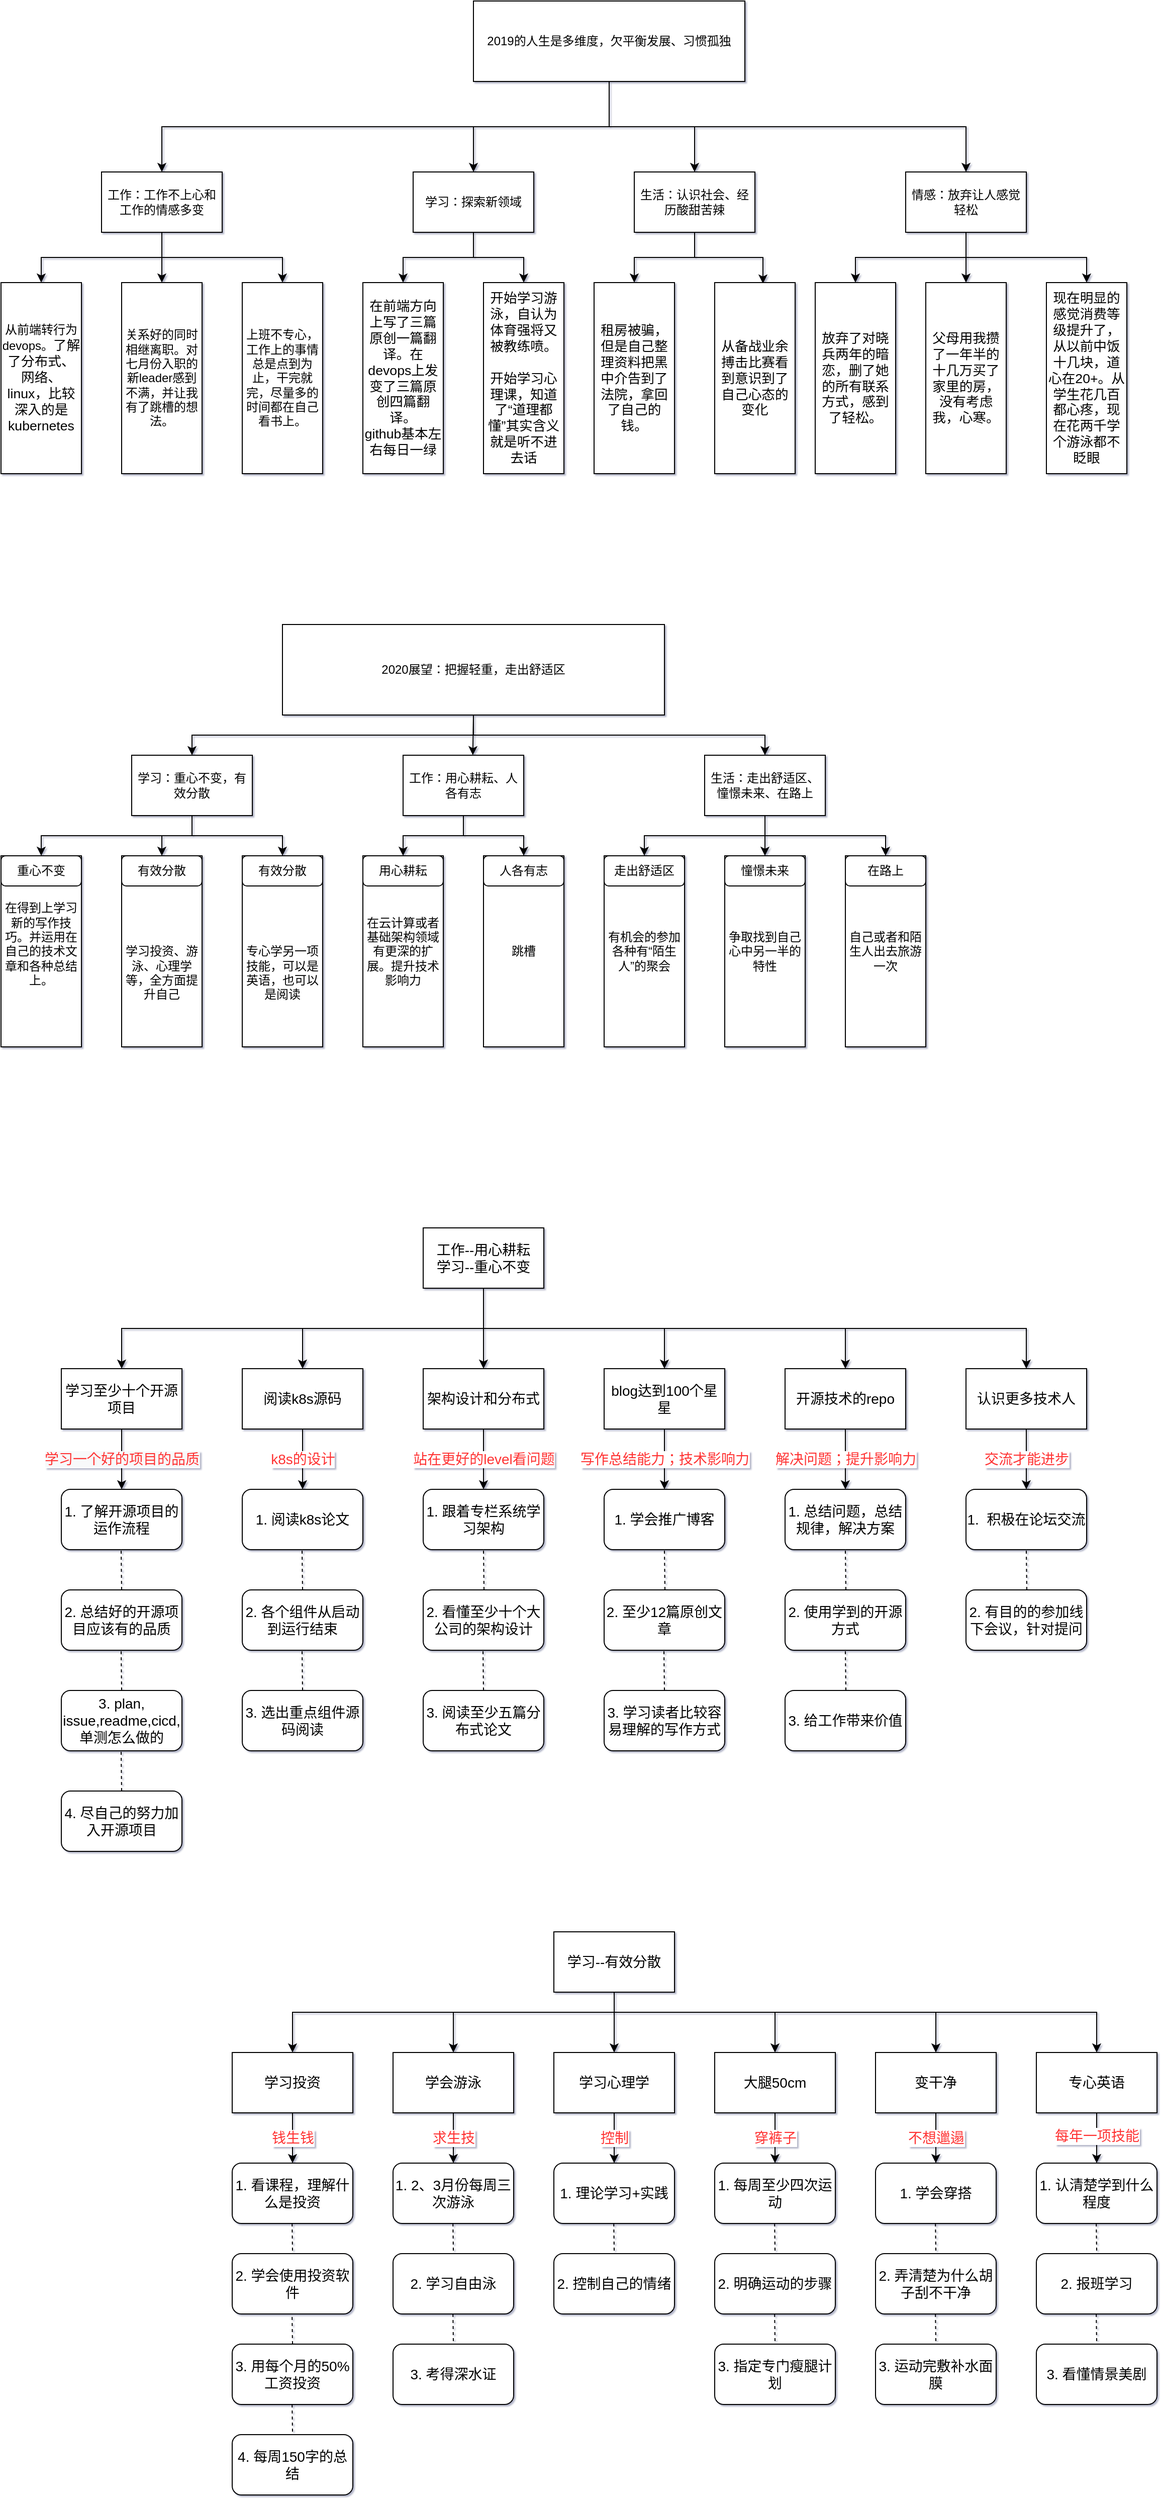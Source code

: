 <mxfile version="12.5.1" type="github">
  <diagram id="yfRqVsXLEQVJtWVrE4aE" name="第 1 页">
    <mxGraphModel dx="1506" dy="702" grid="0" gridSize="10" guides="1" tooltips="1" connect="1" arrows="1" fold="1" page="0" pageScale="1" pageWidth="827" pageHeight="1169" background="none" math="0" shadow="1">
      <root>
        <mxCell id="0"/>
        <mxCell id="1" parent="0"/>
        <mxCell id="6dMx5kK0GIaUFnze7Xp3-11" style="edgeStyle=orthogonalEdgeStyle;rounded=0;orthogonalLoop=1;jettySize=auto;html=1;exitX=0.5;exitY=1;exitDx=0;exitDy=0;" parent="1" source="6dMx5kK0GIaUFnze7Xp3-1" target="6dMx5kK0GIaUFnze7Xp3-3" edge="1">
          <mxGeometry relative="1" as="geometry"/>
        </mxCell>
        <mxCell id="6dMx5kK0GIaUFnze7Xp3-12" style="edgeStyle=orthogonalEdgeStyle;rounded=0;orthogonalLoop=1;jettySize=auto;html=1;exitX=0.5;exitY=1;exitDx=0;exitDy=0;entryX=0.5;entryY=0;entryDx=0;entryDy=0;" parent="1" source="6dMx5kK0GIaUFnze7Xp3-1" target="6dMx5kK0GIaUFnze7Xp3-4" edge="1">
          <mxGeometry relative="1" as="geometry"/>
        </mxCell>
        <mxCell id="6dMx5kK0GIaUFnze7Xp3-13" style="edgeStyle=orthogonalEdgeStyle;rounded=0;orthogonalLoop=1;jettySize=auto;html=1;exitX=0.5;exitY=1;exitDx=0;exitDy=0;entryX=0.5;entryY=0;entryDx=0;entryDy=0;" parent="1" source="6dMx5kK0GIaUFnze7Xp3-1" target="6dMx5kK0GIaUFnze7Xp3-5" edge="1">
          <mxGeometry relative="1" as="geometry"/>
        </mxCell>
        <mxCell id="6dMx5kK0GIaUFnze7Xp3-24" style="edgeStyle=orthogonalEdgeStyle;rounded=0;orthogonalLoop=1;jettySize=auto;html=1;exitX=0.5;exitY=1;exitDx=0;exitDy=0;" parent="1" source="6dMx5kK0GIaUFnze7Xp3-1" target="6dMx5kK0GIaUFnze7Xp3-2" edge="1">
          <mxGeometry relative="1" as="geometry"/>
        </mxCell>
        <mxCell id="6dMx5kK0GIaUFnze7Xp3-1" value="2019的人生是多维度，欠平衡发展、习惯孤独" style="rounded=0;whiteSpace=wrap;html=1;" parent="1" vertex="1">
          <mxGeometry x="270" y="80" width="270" height="80" as="geometry"/>
        </mxCell>
        <mxCell id="6dMx5kK0GIaUFnze7Xp3-25" style="edgeStyle=orthogonalEdgeStyle;rounded=0;orthogonalLoop=1;jettySize=auto;html=1;exitX=0.5;exitY=1;exitDx=0;exitDy=0;entryX=0.5;entryY=0;entryDx=0;entryDy=0;" parent="1" source="6dMx5kK0GIaUFnze7Xp3-2" target="6dMx5kK0GIaUFnze7Xp3-14" edge="1">
          <mxGeometry relative="1" as="geometry"/>
        </mxCell>
        <mxCell id="6dMx5kK0GIaUFnze7Xp3-26" style="edgeStyle=orthogonalEdgeStyle;rounded=0;orthogonalLoop=1;jettySize=auto;html=1;exitX=0.5;exitY=1;exitDx=0;exitDy=0;entryX=0.5;entryY=0;entryDx=0;entryDy=0;" parent="1" source="6dMx5kK0GIaUFnze7Xp3-2" target="6dMx5kK0GIaUFnze7Xp3-16" edge="1">
          <mxGeometry relative="1" as="geometry"/>
        </mxCell>
        <mxCell id="6dMx5kK0GIaUFnze7Xp3-27" style="edgeStyle=orthogonalEdgeStyle;rounded=0;orthogonalLoop=1;jettySize=auto;html=1;exitX=0.5;exitY=1;exitDx=0;exitDy=0;entryX=0.5;entryY=0;entryDx=0;entryDy=0;" parent="1" source="6dMx5kK0GIaUFnze7Xp3-2" target="6dMx5kK0GIaUFnze7Xp3-17" edge="1">
          <mxGeometry relative="1" as="geometry"/>
        </mxCell>
        <mxCell id="6dMx5kK0GIaUFnze7Xp3-2" value="工作：工作不上心和工作的情感多变" style="rounded=0;whiteSpace=wrap;html=1;" parent="1" vertex="1">
          <mxGeometry x="-100" y="250" width="120" height="60" as="geometry"/>
        </mxCell>
        <mxCell id="6dMx5kK0GIaUFnze7Xp3-28" style="edgeStyle=orthogonalEdgeStyle;rounded=0;orthogonalLoop=1;jettySize=auto;html=1;exitX=0.5;exitY=1;exitDx=0;exitDy=0;entryX=0.5;entryY=0;entryDx=0;entryDy=0;" parent="1" source="6dMx5kK0GIaUFnze7Xp3-3" target="6dMx5kK0GIaUFnze7Xp3-22" edge="1">
          <mxGeometry relative="1" as="geometry"/>
        </mxCell>
        <mxCell id="6dMx5kK0GIaUFnze7Xp3-29" style="edgeStyle=orthogonalEdgeStyle;rounded=0;orthogonalLoop=1;jettySize=auto;html=1;exitX=0.5;exitY=1;exitDx=0;exitDy=0;entryX=0.5;entryY=0;entryDx=0;entryDy=0;" parent="1" source="6dMx5kK0GIaUFnze7Xp3-3" target="6dMx5kK0GIaUFnze7Xp3-23" edge="1">
          <mxGeometry relative="1" as="geometry"/>
        </mxCell>
        <mxCell id="6dMx5kK0GIaUFnze7Xp3-3" value="学习：探索新领域" style="rounded=0;whiteSpace=wrap;html=1;" parent="1" vertex="1">
          <mxGeometry x="210" y="250" width="120" height="60" as="geometry"/>
        </mxCell>
        <mxCell id="6dMx5kK0GIaUFnze7Xp3-32" style="edgeStyle=orthogonalEdgeStyle;rounded=0;orthogonalLoop=1;jettySize=auto;html=1;exitX=0.5;exitY=1;exitDx=0;exitDy=0;entryX=0.5;entryY=0;entryDx=0;entryDy=0;" parent="1" source="6dMx5kK0GIaUFnze7Xp3-4" target="6dMx5kK0GIaUFnze7Xp3-30" edge="1">
          <mxGeometry relative="1" as="geometry"/>
        </mxCell>
        <mxCell id="6dMx5kK0GIaUFnze7Xp3-33" style="edgeStyle=orthogonalEdgeStyle;rounded=0;orthogonalLoop=1;jettySize=auto;html=1;exitX=0.5;exitY=1;exitDx=0;exitDy=0;entryX=0.6;entryY=0.005;entryDx=0;entryDy=0;entryPerimeter=0;" parent="1" source="6dMx5kK0GIaUFnze7Xp3-4" target="6dMx5kK0GIaUFnze7Xp3-31" edge="1">
          <mxGeometry relative="1" as="geometry"/>
        </mxCell>
        <mxCell id="6dMx5kK0GIaUFnze7Xp3-4" value="生活：认识社会、经历酸甜苦辣" style="rounded=0;whiteSpace=wrap;html=1;" parent="1" vertex="1">
          <mxGeometry x="430" y="250" width="120" height="60" as="geometry"/>
        </mxCell>
        <mxCell id="6dMx5kK0GIaUFnze7Xp3-37" style="edgeStyle=orthogonalEdgeStyle;rounded=0;orthogonalLoop=1;jettySize=auto;html=1;exitX=0.5;exitY=1;exitDx=0;exitDy=0;" parent="1" source="6dMx5kK0GIaUFnze7Xp3-5" target="6dMx5kK0GIaUFnze7Xp3-34" edge="1">
          <mxGeometry relative="1" as="geometry"/>
        </mxCell>
        <mxCell id="6dMx5kK0GIaUFnze7Xp3-38" style="edgeStyle=orthogonalEdgeStyle;rounded=0;orthogonalLoop=1;jettySize=auto;html=1;exitX=0.5;exitY=1;exitDx=0;exitDy=0;entryX=0.5;entryY=0;entryDx=0;entryDy=0;" parent="1" source="6dMx5kK0GIaUFnze7Xp3-5" target="6dMx5kK0GIaUFnze7Xp3-35" edge="1">
          <mxGeometry relative="1" as="geometry"/>
        </mxCell>
        <mxCell id="6dMx5kK0GIaUFnze7Xp3-39" style="edgeStyle=orthogonalEdgeStyle;rounded=0;orthogonalLoop=1;jettySize=auto;html=1;exitX=0.5;exitY=1;exitDx=0;exitDy=0;" parent="1" source="6dMx5kK0GIaUFnze7Xp3-5" target="6dMx5kK0GIaUFnze7Xp3-36" edge="1">
          <mxGeometry relative="1" as="geometry"/>
        </mxCell>
        <mxCell id="6dMx5kK0GIaUFnze7Xp3-5" value="情感：放弃让人感觉轻松" style="rounded=0;whiteSpace=wrap;html=1;" parent="1" vertex="1">
          <mxGeometry x="700" y="250" width="120" height="60" as="geometry"/>
        </mxCell>
        <mxCell id="6dMx5kK0GIaUFnze7Xp3-14" value="从前端转行为devops。&lt;span style=&quot;font-size: 13.333px&quot;&gt;了解了分布式、网络、linux，比较深入的是kubernetes&lt;/span&gt;" style="rounded=0;whiteSpace=wrap;html=1;" parent="1" vertex="1">
          <mxGeometry x="-200" y="360" width="80" height="190" as="geometry"/>
        </mxCell>
        <mxCell id="6dMx5kK0GIaUFnze7Xp3-16" value="关系好的同时相继离职。对七月份入职的新leader感到不满，并让我有了跳槽的想法。" style="rounded=0;whiteSpace=wrap;html=1;" parent="1" vertex="1">
          <mxGeometry x="-80" y="360" width="80" height="190" as="geometry"/>
        </mxCell>
        <mxCell id="6dMx5kK0GIaUFnze7Xp3-17" value="上班不专心，工作上的事情总是点到为止，干完就完，尽量多的时间都在自己看书上。" style="rounded=0;whiteSpace=wrap;html=1;" parent="1" vertex="1">
          <mxGeometry x="40" y="360" width="80" height="190" as="geometry"/>
        </mxCell>
        <mxCell id="6dMx5kK0GIaUFnze7Xp3-22" value="&lt;span style=&quot;font-size: 13.333px&quot;&gt;在前端方向上写了三篇原创一篇翻译。在devops上发变了三篇原创四篇翻译。&lt;br&gt;github基本左右每日一绿&lt;br&gt;&lt;/span&gt;" style="rounded=0;whiteSpace=wrap;html=1;" parent="1" vertex="1">
          <mxGeometry x="160" y="360" width="80" height="190" as="geometry"/>
        </mxCell>
        <mxCell id="6dMx5kK0GIaUFnze7Xp3-23" value="&lt;span style=&quot;font-size: 13.333px&quot;&gt;开始学习游泳，自认为体育强将又被教练喷。&lt;br&gt;&lt;br&gt;开始学习心理课，知道了“道理都懂”其实含义就是听不进去话&lt;br&gt;&lt;/span&gt;" style="rounded=0;whiteSpace=wrap;html=1;" parent="1" vertex="1">
          <mxGeometry x="280" y="360" width="80" height="190" as="geometry"/>
        </mxCell>
        <mxCell id="6dMx5kK0GIaUFnze7Xp3-30" value="&lt;span style=&quot;font-size: 13.333px&quot;&gt;租房被骗，但是自己整理资料把黑中介告到了法院，拿回了自己的钱。&lt;br&gt;&lt;/span&gt;" style="rounded=0;whiteSpace=wrap;html=1;" parent="1" vertex="1">
          <mxGeometry x="390" y="360" width="80" height="190" as="geometry"/>
        </mxCell>
        <mxCell id="6dMx5kK0GIaUFnze7Xp3-31" value="&lt;span style=&quot;font-size: 13.333px&quot;&gt;从备战业余搏击比赛看到意识到了自己心态的变化&lt;br&gt;&lt;/span&gt;" style="rounded=0;whiteSpace=wrap;html=1;" parent="1" vertex="1">
          <mxGeometry x="510" y="360" width="80" height="190" as="geometry"/>
        </mxCell>
        <mxCell id="6dMx5kK0GIaUFnze7Xp3-34" value="&lt;span style=&quot;font-size: 13.333px&quot;&gt;放弃了对晓兵两年的暗恋，删了她的所有联系方式，感到了轻松。&lt;br&gt;&lt;/span&gt;" style="rounded=0;whiteSpace=wrap;html=1;" parent="1" vertex="1">
          <mxGeometry x="610" y="360" width="80" height="190" as="geometry"/>
        </mxCell>
        <mxCell id="6dMx5kK0GIaUFnze7Xp3-35" value="&lt;span style=&quot;font-size: 13.333px&quot;&gt;父母用我攒了一年半的十几万买了家里的房，没有考虑我，心寒。&lt;br&gt;&lt;/span&gt;" style="rounded=0;whiteSpace=wrap;html=1;" parent="1" vertex="1">
          <mxGeometry x="720" y="360" width="80" height="190" as="geometry"/>
        </mxCell>
        <mxCell id="6dMx5kK0GIaUFnze7Xp3-36" value="&lt;span style=&quot;font-size: 13.333px&quot;&gt;现在明显的感觉消费等级提升了，从以前中饭十几块，道心在20+。从学生花几百都心疼，现在花两千学个游泳都不眨眼&lt;br&gt;&lt;/span&gt;" style="rounded=0;whiteSpace=wrap;html=1;" parent="1" vertex="1">
          <mxGeometry x="840" y="360" width="80" height="190" as="geometry"/>
        </mxCell>
        <mxCell id="6dMx5kK0GIaUFnze7Xp3-72" style="edgeStyle=orthogonalEdgeStyle;rounded=0;orthogonalLoop=1;jettySize=auto;html=1;exitX=0.5;exitY=1;exitDx=0;exitDy=0;entryX=0.5;entryY=0;entryDx=0;entryDy=0;" parent="1" source="6dMx5kK0GIaUFnze7Xp3-40" target="6dMx5kK0GIaUFnze7Xp3-42" edge="1">
          <mxGeometry relative="1" as="geometry"/>
        </mxCell>
        <mxCell id="6dMx5kK0GIaUFnze7Xp3-73" style="edgeStyle=orthogonalEdgeStyle;rounded=0;orthogonalLoop=1;jettySize=auto;html=1;exitX=0.5;exitY=1;exitDx=0;exitDy=0;entryX=0.578;entryY=-0.002;entryDx=0;entryDy=0;entryPerimeter=0;" parent="1" source="6dMx5kK0GIaUFnze7Xp3-40" target="6dMx5kK0GIaUFnze7Xp3-57" edge="1">
          <mxGeometry relative="1" as="geometry"/>
        </mxCell>
        <mxCell id="6dMx5kK0GIaUFnze7Xp3-74" style="edgeStyle=orthogonalEdgeStyle;rounded=0;orthogonalLoop=1;jettySize=auto;html=1;exitX=0.5;exitY=1;exitDx=0;exitDy=0;" parent="1" source="6dMx5kK0GIaUFnze7Xp3-40" target="6dMx5kK0GIaUFnze7Xp3-62" edge="1">
          <mxGeometry relative="1" as="geometry"/>
        </mxCell>
        <mxCell id="6dMx5kK0GIaUFnze7Xp3-40" value="2020展望：把握轻重，走出舒适区" style="rounded=0;whiteSpace=wrap;html=1;" parent="1" vertex="1">
          <mxGeometry x="80" y="700" width="380" height="90" as="geometry"/>
        </mxCell>
        <mxCell id="6dMx5kK0GIaUFnze7Xp3-54" style="edgeStyle=orthogonalEdgeStyle;rounded=0;orthogonalLoop=1;jettySize=auto;html=1;exitX=0.5;exitY=1;exitDx=0;exitDy=0;entryX=0.5;entryY=0;entryDx=0;entryDy=0;" parent="1" source="6dMx5kK0GIaUFnze7Xp3-42" target="6dMx5kK0GIaUFnze7Xp3-46" edge="1">
          <mxGeometry relative="1" as="geometry"/>
        </mxCell>
        <mxCell id="6dMx5kK0GIaUFnze7Xp3-55" style="edgeStyle=orthogonalEdgeStyle;rounded=0;orthogonalLoop=1;jettySize=auto;html=1;exitX=0.5;exitY=1;exitDx=0;exitDy=0;" parent="1" source="6dMx5kK0GIaUFnze7Xp3-42" target="6dMx5kK0GIaUFnze7Xp3-49" edge="1">
          <mxGeometry relative="1" as="geometry"/>
        </mxCell>
        <mxCell id="6dMx5kK0GIaUFnze7Xp3-56" style="edgeStyle=orthogonalEdgeStyle;rounded=0;orthogonalLoop=1;jettySize=auto;html=1;exitX=0.5;exitY=1;exitDx=0;exitDy=0;entryX=0.5;entryY=0;entryDx=0;entryDy=0;" parent="1" source="6dMx5kK0GIaUFnze7Xp3-42" target="6dMx5kK0GIaUFnze7Xp3-51" edge="1">
          <mxGeometry relative="1" as="geometry"/>
        </mxCell>
        <mxCell id="6dMx5kK0GIaUFnze7Xp3-42" value="学习：重心不变，有效分散" style="rounded=0;whiteSpace=wrap;html=1;" parent="1" vertex="1">
          <mxGeometry x="-70" y="830" width="120" height="60" as="geometry"/>
        </mxCell>
        <mxCell id="6dMx5kK0GIaUFnze7Xp3-43" value="在云计算或者基础架构领域有更深的扩展。提升技术影响力" style="rounded=0;whiteSpace=wrap;html=1;" parent="1" vertex="1">
          <mxGeometry x="160" y="930" width="80" height="190" as="geometry"/>
        </mxCell>
        <mxCell id="6dMx5kK0GIaUFnze7Xp3-44" value="在得到上学习新的写作技巧。并运用在自己的技术文章和各种总结上。&lt;br&gt;&lt;br&gt;" style="rounded=0;whiteSpace=wrap;html=1;" parent="1" vertex="1">
          <mxGeometry x="-200" y="930" width="80" height="190" as="geometry"/>
        </mxCell>
        <mxCell id="6dMx5kK0GIaUFnze7Xp3-45" value="用心耕耘" style="rounded=1;whiteSpace=wrap;html=1;" parent="1" vertex="1">
          <mxGeometry x="160" y="930" width="80" height="30" as="geometry"/>
        </mxCell>
        <mxCell id="6dMx5kK0GIaUFnze7Xp3-46" value="重心不变" style="rounded=1;whiteSpace=wrap;html=1;" parent="1" vertex="1">
          <mxGeometry x="-200" y="930" width="80" height="30" as="geometry"/>
        </mxCell>
        <mxCell id="6dMx5kK0GIaUFnze7Xp3-47" value="&lt;br&gt;&lt;br&gt;&lt;br&gt;学习投资、游泳、心理学等，全方面提升自己" style="rounded=0;whiteSpace=wrap;html=1;" parent="1" vertex="1">
          <mxGeometry x="-80" y="930" width="80" height="190" as="geometry"/>
        </mxCell>
        <mxCell id="6dMx5kK0GIaUFnze7Xp3-49" value="有效分散" style="rounded=1;whiteSpace=wrap;html=1;" parent="1" vertex="1">
          <mxGeometry x="-80" y="930" width="80" height="30" as="geometry"/>
        </mxCell>
        <mxCell id="6dMx5kK0GIaUFnze7Xp3-50" value="&lt;br&gt;&lt;br&gt;&lt;br&gt;专心学另一项技能，可以是英语，也可以是阅读" style="rounded=0;whiteSpace=wrap;html=1;" parent="1" vertex="1">
          <mxGeometry x="40" y="930" width="80" height="190" as="geometry"/>
        </mxCell>
        <mxCell id="6dMx5kK0GIaUFnze7Xp3-51" value="有效分散" style="rounded=1;whiteSpace=wrap;html=1;" parent="1" vertex="1">
          <mxGeometry x="40" y="930" width="80" height="30" as="geometry"/>
        </mxCell>
        <mxCell id="6dMx5kK0GIaUFnze7Xp3-60" style="edgeStyle=orthogonalEdgeStyle;rounded=0;orthogonalLoop=1;jettySize=auto;html=1;exitX=0.5;exitY=1;exitDx=0;exitDy=0;entryX=0.5;entryY=0;entryDx=0;entryDy=0;" parent="1" source="6dMx5kK0GIaUFnze7Xp3-57" target="6dMx5kK0GIaUFnze7Xp3-45" edge="1">
          <mxGeometry relative="1" as="geometry"/>
        </mxCell>
        <mxCell id="6dMx5kK0GIaUFnze7Xp3-61" style="edgeStyle=orthogonalEdgeStyle;rounded=0;orthogonalLoop=1;jettySize=auto;html=1;exitX=0.5;exitY=1;exitDx=0;exitDy=0;entryX=0.5;entryY=0;entryDx=0;entryDy=0;" parent="1" source="6dMx5kK0GIaUFnze7Xp3-57" target="6dMx5kK0GIaUFnze7Xp3-59" edge="1">
          <mxGeometry relative="1" as="geometry"/>
        </mxCell>
        <mxCell id="6dMx5kK0GIaUFnze7Xp3-57" value="工作：用心耕耘、人各有志" style="rounded=0;whiteSpace=wrap;html=1;" parent="1" vertex="1">
          <mxGeometry x="200" y="830" width="120" height="60" as="geometry"/>
        </mxCell>
        <mxCell id="6dMx5kK0GIaUFnze7Xp3-58" value="跳槽" style="rounded=0;whiteSpace=wrap;html=1;" parent="1" vertex="1">
          <mxGeometry x="280" y="930" width="80" height="190" as="geometry"/>
        </mxCell>
        <mxCell id="6dMx5kK0GIaUFnze7Xp3-59" value="人各有志" style="rounded=1;whiteSpace=wrap;html=1;" parent="1" vertex="1">
          <mxGeometry x="280" y="930" width="80" height="30" as="geometry"/>
        </mxCell>
        <mxCell id="6dMx5kK0GIaUFnze7Xp3-69" style="edgeStyle=orthogonalEdgeStyle;rounded=0;orthogonalLoop=1;jettySize=auto;html=1;exitX=0.5;exitY=1;exitDx=0;exitDy=0;entryX=0.5;entryY=0;entryDx=0;entryDy=0;" parent="1" source="6dMx5kK0GIaUFnze7Xp3-62" target="6dMx5kK0GIaUFnze7Xp3-64" edge="1">
          <mxGeometry relative="1" as="geometry"/>
        </mxCell>
        <mxCell id="6dMx5kK0GIaUFnze7Xp3-70" style="edgeStyle=orthogonalEdgeStyle;rounded=0;orthogonalLoop=1;jettySize=auto;html=1;exitX=0.5;exitY=1;exitDx=0;exitDy=0;entryX=0.5;entryY=0;entryDx=0;entryDy=0;" parent="1" source="6dMx5kK0GIaUFnze7Xp3-62" target="6dMx5kK0GIaUFnze7Xp3-66" edge="1">
          <mxGeometry relative="1" as="geometry"/>
        </mxCell>
        <mxCell id="6dMx5kK0GIaUFnze7Xp3-71" style="edgeStyle=orthogonalEdgeStyle;rounded=0;orthogonalLoop=1;jettySize=auto;html=1;exitX=0.5;exitY=1;exitDx=0;exitDy=0;entryX=0.5;entryY=0;entryDx=0;entryDy=0;" parent="1" source="6dMx5kK0GIaUFnze7Xp3-62" target="6dMx5kK0GIaUFnze7Xp3-68" edge="1">
          <mxGeometry relative="1" as="geometry"/>
        </mxCell>
        <mxCell id="6dMx5kK0GIaUFnze7Xp3-62" value="生活：走出舒适区、憧憬未来、在路上" style="rounded=0;whiteSpace=wrap;html=1;" parent="1" vertex="1">
          <mxGeometry x="500" y="830" width="120" height="60" as="geometry"/>
        </mxCell>
        <mxCell id="6dMx5kK0GIaUFnze7Xp3-63" value="有机会的参加各种有“陌生人”的聚会" style="rounded=0;whiteSpace=wrap;html=1;" parent="1" vertex="1">
          <mxGeometry x="400" y="930" width="80" height="190" as="geometry"/>
        </mxCell>
        <mxCell id="6dMx5kK0GIaUFnze7Xp3-64" value="走出舒适区" style="rounded=1;whiteSpace=wrap;html=1;" parent="1" vertex="1">
          <mxGeometry x="400" y="930" width="80" height="30" as="geometry"/>
        </mxCell>
        <mxCell id="6dMx5kK0GIaUFnze7Xp3-65" value="争取找到自己心中另一半的特性" style="rounded=0;whiteSpace=wrap;html=1;" parent="1" vertex="1">
          <mxGeometry x="520" y="930" width="80" height="190" as="geometry"/>
        </mxCell>
        <mxCell id="6dMx5kK0GIaUFnze7Xp3-66" value="憧憬未来" style="rounded=1;whiteSpace=wrap;html=1;" parent="1" vertex="1">
          <mxGeometry x="520" y="930" width="80" height="30" as="geometry"/>
        </mxCell>
        <mxCell id="6dMx5kK0GIaUFnze7Xp3-67" value="自己或者和陌生人出去旅游一次" style="rounded=0;whiteSpace=wrap;html=1;" parent="1" vertex="1">
          <mxGeometry x="640" y="930" width="80" height="190" as="geometry"/>
        </mxCell>
        <mxCell id="6dMx5kK0GIaUFnze7Xp3-68" value="在路上" style="rounded=1;whiteSpace=wrap;html=1;" parent="1" vertex="1">
          <mxGeometry x="640" y="930" width="80" height="30" as="geometry"/>
        </mxCell>
        <mxCell id="kKdN2PcBnw4xSmhmogrB-10" style="edgeStyle=orthogonalEdgeStyle;rounded=0;orthogonalLoop=1;jettySize=auto;html=1;exitX=0.5;exitY=1;exitDx=0;exitDy=0;fontSize=14;" edge="1" parent="1" source="kKdN2PcBnw4xSmhmogrB-1" target="kKdN2PcBnw4xSmhmogrB-2">
          <mxGeometry relative="1" as="geometry"/>
        </mxCell>
        <mxCell id="kKdN2PcBnw4xSmhmogrB-11" style="edgeStyle=orthogonalEdgeStyle;rounded=0;orthogonalLoop=1;jettySize=auto;html=1;exitX=0.5;exitY=1;exitDx=0;exitDy=0;entryX=0.5;entryY=0;entryDx=0;entryDy=0;fontSize=14;" edge="1" parent="1" source="kKdN2PcBnw4xSmhmogrB-1" target="kKdN2PcBnw4xSmhmogrB-3">
          <mxGeometry relative="1" as="geometry"/>
        </mxCell>
        <mxCell id="kKdN2PcBnw4xSmhmogrB-12" style="edgeStyle=orthogonalEdgeStyle;rounded=0;orthogonalLoop=1;jettySize=auto;html=1;entryX=0.5;entryY=0;entryDx=0;entryDy=0;fontSize=14;" edge="1" parent="1" source="kKdN2PcBnw4xSmhmogrB-1" target="kKdN2PcBnw4xSmhmogrB-4">
          <mxGeometry relative="1" as="geometry"/>
        </mxCell>
        <mxCell id="kKdN2PcBnw4xSmhmogrB-13" style="edgeStyle=orthogonalEdgeStyle;rounded=0;orthogonalLoop=1;jettySize=auto;html=1;entryX=0.5;entryY=0;entryDx=0;entryDy=0;fontSize=14;" edge="1" parent="1" source="kKdN2PcBnw4xSmhmogrB-1" target="kKdN2PcBnw4xSmhmogrB-6">
          <mxGeometry relative="1" as="geometry">
            <Array as="points">
              <mxPoint x="280" y="1400"/>
              <mxPoint x="460" y="1400"/>
            </Array>
          </mxGeometry>
        </mxCell>
        <mxCell id="kKdN2PcBnw4xSmhmogrB-14" style="edgeStyle=orthogonalEdgeStyle;rounded=0;orthogonalLoop=1;jettySize=auto;html=1;exitX=0.5;exitY=1;exitDx=0;exitDy=0;fontSize=14;" edge="1" parent="1" source="kKdN2PcBnw4xSmhmogrB-1" target="kKdN2PcBnw4xSmhmogrB-7">
          <mxGeometry relative="1" as="geometry"/>
        </mxCell>
        <mxCell id="kKdN2PcBnw4xSmhmogrB-15" style="edgeStyle=orthogonalEdgeStyle;rounded=0;orthogonalLoop=1;jettySize=auto;html=1;exitX=0.5;exitY=1;exitDx=0;exitDy=0;entryX=0.5;entryY=0;entryDx=0;entryDy=0;fontSize=14;" edge="1" parent="1" source="kKdN2PcBnw4xSmhmogrB-1" target="kKdN2PcBnw4xSmhmogrB-8">
          <mxGeometry relative="1" as="geometry">
            <mxPoint x="730" y="1440" as="targetPoint"/>
          </mxGeometry>
        </mxCell>
        <mxCell id="kKdN2PcBnw4xSmhmogrB-1" value="工作--用心耕耘&lt;br&gt;学习--重心不变" style="rounded=0;whiteSpace=wrap;html=1;fontSize=14;" vertex="1" parent="1">
          <mxGeometry x="220" y="1300" width="120" height="60" as="geometry"/>
        </mxCell>
        <mxCell id="kKdN2PcBnw4xSmhmogrB-25" value="&lt;span style=&quot;color: rgb(255, 51, 51); font-size: 14px; background-color: rgb(248, 249, 250);&quot;&gt;学习一个好的项目的品质&lt;/span&gt;" style="edgeStyle=orthogonalEdgeStyle;rounded=0;orthogonalLoop=1;jettySize=auto;html=1;fontSize=14;" edge="1" parent="1" source="kKdN2PcBnw4xSmhmogrB-2" target="kKdN2PcBnw4xSmhmogrB-16">
          <mxGeometry relative="1" as="geometry"/>
        </mxCell>
        <mxCell id="kKdN2PcBnw4xSmhmogrB-2" value="学习至少十个开源项目" style="rounded=0;whiteSpace=wrap;html=1;fontSize=14;" vertex="1" parent="1">
          <mxGeometry x="-140" y="1440" width="120" height="60" as="geometry"/>
        </mxCell>
        <mxCell id="kKdN2PcBnw4xSmhmogrB-29" value="&lt;span style=&quot;color: rgb(255, 51, 51); font-size: 14px;&quot;&gt;k8s的设计&lt;/span&gt;" style="edgeStyle=orthogonalEdgeStyle;rounded=0;orthogonalLoop=1;jettySize=auto;html=1;fontSize=14;" edge="1" parent="1" source="kKdN2PcBnw4xSmhmogrB-3" target="kKdN2PcBnw4xSmhmogrB-26">
          <mxGeometry relative="1" as="geometry"/>
        </mxCell>
        <mxCell id="kKdN2PcBnw4xSmhmogrB-3" value="阅读k8s源码" style="rounded=0;whiteSpace=wrap;html=1;fontSize=14;" vertex="1" parent="1">
          <mxGeometry x="40" y="1440" width="120" height="60" as="geometry"/>
        </mxCell>
        <mxCell id="kKdN2PcBnw4xSmhmogrB-35" value="&lt;span style=&quot;color: rgb(255, 51, 51); font-size: 14px;&quot;&gt;站在更好的level看问题&lt;/span&gt;" style="edgeStyle=orthogonalEdgeStyle;rounded=0;orthogonalLoop=1;jettySize=auto;html=1;fontSize=14;" edge="1" parent="1" source="kKdN2PcBnw4xSmhmogrB-4" target="kKdN2PcBnw4xSmhmogrB-32">
          <mxGeometry relative="1" as="geometry">
            <Array as="points">
              <mxPoint x="280" y="1530"/>
              <mxPoint x="280" y="1530"/>
            </Array>
          </mxGeometry>
        </mxCell>
        <mxCell id="kKdN2PcBnw4xSmhmogrB-4" value="架构设计和分布式" style="rounded=0;whiteSpace=wrap;html=1;fontSize=14;" vertex="1" parent="1">
          <mxGeometry x="220" y="1440" width="120" height="60" as="geometry"/>
        </mxCell>
        <mxCell id="kKdN2PcBnw4xSmhmogrB-41" value="&lt;font color=&quot;#ff3333&quot; style=&quot;font-size: 14px;&quot;&gt;写作总结能力；技术影响力&lt;/font&gt;" style="edgeStyle=orthogonalEdgeStyle;rounded=0;orthogonalLoop=1;jettySize=auto;html=1;fontSize=14;" edge="1" parent="1" source="kKdN2PcBnw4xSmhmogrB-6" target="kKdN2PcBnw4xSmhmogrB-38">
          <mxGeometry relative="1" as="geometry"/>
        </mxCell>
        <mxCell id="kKdN2PcBnw4xSmhmogrB-6" value="blog达到100个星星" style="rounded=0;whiteSpace=wrap;html=1;fontSize=14;" vertex="1" parent="1">
          <mxGeometry x="400" y="1440" width="120" height="60" as="geometry"/>
        </mxCell>
        <mxCell id="kKdN2PcBnw4xSmhmogrB-47" value="&lt;font color=&quot;#ff3333&quot; style=&quot;font-size: 14px;&quot;&gt;解决问题；提升影响力&lt;/font&gt;" style="edgeStyle=orthogonalEdgeStyle;rounded=0;orthogonalLoop=1;jettySize=auto;html=1;fontSize=14;" edge="1" parent="1" source="kKdN2PcBnw4xSmhmogrB-7" target="kKdN2PcBnw4xSmhmogrB-44">
          <mxGeometry relative="1" as="geometry"/>
        </mxCell>
        <mxCell id="kKdN2PcBnw4xSmhmogrB-7" value="开源技术的repo" style="rounded=0;whiteSpace=wrap;html=1;fontSize=14;" vertex="1" parent="1">
          <mxGeometry x="580" y="1440" width="120" height="60" as="geometry"/>
        </mxCell>
        <mxCell id="kKdN2PcBnw4xSmhmogrB-53" value="&lt;font color=&quot;#ff3333&quot; style=&quot;font-size: 14px;&quot;&gt;交流才能进步&lt;/font&gt;" style="edgeStyle=orthogonalEdgeStyle;rounded=0;orthogonalLoop=1;jettySize=auto;html=1;fontSize=14;" edge="1" parent="1" source="kKdN2PcBnw4xSmhmogrB-8" target="kKdN2PcBnw4xSmhmogrB-50">
          <mxGeometry relative="1" as="geometry"/>
        </mxCell>
        <mxCell id="kKdN2PcBnw4xSmhmogrB-8" value="认识更多技术人" style="rounded=0;whiteSpace=wrap;html=1;fontSize=14;" vertex="1" parent="1">
          <mxGeometry x="760" y="1440" width="120" height="60" as="geometry"/>
        </mxCell>
        <mxCell id="kKdN2PcBnw4xSmhmogrB-16" value="1. 了解开源项目的运作流程" style="rounded=1;whiteSpace=wrap;html=1;fontSize=14;" vertex="1" parent="1">
          <mxGeometry x="-140" y="1560" width="120" height="60" as="geometry"/>
        </mxCell>
        <mxCell id="kKdN2PcBnw4xSmhmogrB-17" value="2. 总结好的开源项目应该有的品质" style="rounded=1;whiteSpace=wrap;html=1;fontSize=14;" vertex="1" parent="1">
          <mxGeometry x="-140" y="1660" width="120" height="60" as="geometry"/>
        </mxCell>
        <mxCell id="kKdN2PcBnw4xSmhmogrB-18" value="3. plan, issue,readme,cicd,单测怎么做的" style="rounded=1;whiteSpace=wrap;html=1;fontSize=14;" vertex="1" parent="1">
          <mxGeometry x="-140" y="1760" width="120" height="60" as="geometry"/>
        </mxCell>
        <mxCell id="kKdN2PcBnw4xSmhmogrB-19" value="4. 尽自己的努力加入开源项目" style="rounded=1;whiteSpace=wrap;html=1;fontSize=14;" vertex="1" parent="1">
          <mxGeometry x="-140" y="1860" width="120" height="60" as="geometry"/>
        </mxCell>
        <mxCell id="kKdN2PcBnw4xSmhmogrB-22" value="" style="endArrow=none;html=1;entryX=0.5;entryY=1;entryDx=0;entryDy=0;dashed=1;fontSize=14;" edge="1" parent="1">
          <mxGeometry width="50" height="50" relative="1" as="geometry">
            <mxPoint x="-80" y="1660" as="sourcePoint"/>
            <mxPoint x="-80.5" y="1620" as="targetPoint"/>
          </mxGeometry>
        </mxCell>
        <mxCell id="kKdN2PcBnw4xSmhmogrB-23" value="" style="endArrow=none;html=1;entryX=0.5;entryY=1;entryDx=0;entryDy=0;dashed=1;fontSize=14;" edge="1" parent="1">
          <mxGeometry width="50" height="50" relative="1" as="geometry">
            <mxPoint x="-80" y="1760" as="sourcePoint"/>
            <mxPoint x="-80.5" y="1720" as="targetPoint"/>
          </mxGeometry>
        </mxCell>
        <mxCell id="kKdN2PcBnw4xSmhmogrB-24" value="" style="endArrow=none;html=1;entryX=0.5;entryY=1;entryDx=0;entryDy=0;dashed=1;fontSize=14;" edge="1" parent="1">
          <mxGeometry width="50" height="50" relative="1" as="geometry">
            <mxPoint x="-80" y="1860" as="sourcePoint"/>
            <mxPoint x="-80.5" y="1820" as="targetPoint"/>
          </mxGeometry>
        </mxCell>
        <mxCell id="kKdN2PcBnw4xSmhmogrB-26" value="1. 阅读k8s论文" style="rounded=1;whiteSpace=wrap;html=1;fontSize=14;" vertex="1" parent="1">
          <mxGeometry x="40" y="1560" width="120" height="60" as="geometry"/>
        </mxCell>
        <mxCell id="kKdN2PcBnw4xSmhmogrB-27" value="2. 各个组件从启动到运行结束" style="rounded=1;whiteSpace=wrap;html=1;fontSize=14;" vertex="1" parent="1">
          <mxGeometry x="40" y="1660" width="120" height="60" as="geometry"/>
        </mxCell>
        <mxCell id="kKdN2PcBnw4xSmhmogrB-28" value="3. 选出重点组件源码阅读" style="rounded=1;whiteSpace=wrap;html=1;fontSize=14;" vertex="1" parent="1">
          <mxGeometry x="40" y="1760" width="120" height="60" as="geometry"/>
        </mxCell>
        <mxCell id="kKdN2PcBnw4xSmhmogrB-30" value="" style="endArrow=none;html=1;entryX=0.5;entryY=1;entryDx=0;entryDy=0;dashed=1;fontSize=14;" edge="1" parent="1">
          <mxGeometry width="50" height="50" relative="1" as="geometry">
            <mxPoint x="100" y="1660" as="sourcePoint"/>
            <mxPoint x="99.5" y="1620" as="targetPoint"/>
          </mxGeometry>
        </mxCell>
        <mxCell id="kKdN2PcBnw4xSmhmogrB-31" value="" style="endArrow=none;html=1;entryX=0.5;entryY=1;entryDx=0;entryDy=0;dashed=1;fontSize=14;" edge="1" parent="1">
          <mxGeometry width="50" height="50" relative="1" as="geometry">
            <mxPoint x="100" y="1760" as="sourcePoint"/>
            <mxPoint x="99.5" y="1720" as="targetPoint"/>
          </mxGeometry>
        </mxCell>
        <mxCell id="kKdN2PcBnw4xSmhmogrB-32" value="1. 跟着专栏系统学习架构" style="rounded=1;whiteSpace=wrap;html=1;fontSize=14;" vertex="1" parent="1">
          <mxGeometry x="220" y="1560" width="120" height="60" as="geometry"/>
        </mxCell>
        <mxCell id="kKdN2PcBnw4xSmhmogrB-33" value="2. 看懂至少十个大公司的架构设计" style="rounded=1;whiteSpace=wrap;html=1;fontSize=14;" vertex="1" parent="1">
          <mxGeometry x="220" y="1660" width="120" height="60" as="geometry"/>
        </mxCell>
        <mxCell id="kKdN2PcBnw4xSmhmogrB-34" value="3. 阅读至少五篇分布式论文" style="rounded=1;whiteSpace=wrap;html=1;fontSize=14;" vertex="1" parent="1">
          <mxGeometry x="220" y="1760" width="120" height="60" as="geometry"/>
        </mxCell>
        <mxCell id="kKdN2PcBnw4xSmhmogrB-36" value="" style="endArrow=none;html=1;entryX=0.5;entryY=1;entryDx=0;entryDy=0;dashed=1;fontSize=14;" edge="1" parent="1">
          <mxGeometry width="50" height="50" relative="1" as="geometry">
            <mxPoint x="280.5" y="1660" as="sourcePoint"/>
            <mxPoint x="280" y="1620" as="targetPoint"/>
          </mxGeometry>
        </mxCell>
        <mxCell id="kKdN2PcBnw4xSmhmogrB-37" value="" style="endArrow=none;html=1;entryX=0.5;entryY=1;entryDx=0;entryDy=0;dashed=1;fontSize=14;" edge="1" parent="1">
          <mxGeometry width="50" height="50" relative="1" as="geometry">
            <mxPoint x="280" y="1760" as="sourcePoint"/>
            <mxPoint x="279.5" y="1720" as="targetPoint"/>
          </mxGeometry>
        </mxCell>
        <mxCell id="kKdN2PcBnw4xSmhmogrB-38" value="1. 学会推广博客" style="rounded=1;whiteSpace=wrap;html=1;fontSize=14;" vertex="1" parent="1">
          <mxGeometry x="400" y="1560" width="120" height="60" as="geometry"/>
        </mxCell>
        <mxCell id="kKdN2PcBnw4xSmhmogrB-39" value="2. 至少12篇原创文章" style="rounded=1;whiteSpace=wrap;html=1;fontSize=14;" vertex="1" parent="1">
          <mxGeometry x="400" y="1660" width="120" height="60" as="geometry"/>
        </mxCell>
        <mxCell id="kKdN2PcBnw4xSmhmogrB-40" value="3. 学习读者比较容易理解的写作方式" style="rounded=1;whiteSpace=wrap;html=1;fontSize=14;" vertex="1" parent="1">
          <mxGeometry x="400" y="1760" width="120" height="60" as="geometry"/>
        </mxCell>
        <mxCell id="kKdN2PcBnw4xSmhmogrB-42" value="" style="endArrow=none;html=1;entryX=0.5;entryY=1;entryDx=0;entryDy=0;dashed=1;fontSize=14;" edge="1" parent="1">
          <mxGeometry width="50" height="50" relative="1" as="geometry">
            <mxPoint x="460.5" y="1660" as="sourcePoint"/>
            <mxPoint x="460" y="1620" as="targetPoint"/>
          </mxGeometry>
        </mxCell>
        <mxCell id="kKdN2PcBnw4xSmhmogrB-43" value="" style="endArrow=none;html=1;entryX=0.5;entryY=1;entryDx=0;entryDy=0;dashed=1;fontSize=14;" edge="1" parent="1">
          <mxGeometry width="50" height="50" relative="1" as="geometry">
            <mxPoint x="460" y="1760" as="sourcePoint"/>
            <mxPoint x="459.5" y="1720" as="targetPoint"/>
          </mxGeometry>
        </mxCell>
        <mxCell id="kKdN2PcBnw4xSmhmogrB-44" value="1. 总结问题，总结规律，解决方案" style="rounded=1;whiteSpace=wrap;html=1;fontSize=14;" vertex="1" parent="1">
          <mxGeometry x="580" y="1560" width="120" height="60" as="geometry"/>
        </mxCell>
        <mxCell id="kKdN2PcBnw4xSmhmogrB-45" value="2. 使用学到的开源方式" style="rounded=1;whiteSpace=wrap;html=1;fontSize=14;" vertex="1" parent="1">
          <mxGeometry x="580" y="1660" width="120" height="60" as="geometry"/>
        </mxCell>
        <mxCell id="kKdN2PcBnw4xSmhmogrB-46" value="3. 给工作带来价值" style="rounded=1;whiteSpace=wrap;html=1;fontSize=14;" vertex="1" parent="1">
          <mxGeometry x="580" y="1760" width="120" height="60" as="geometry"/>
        </mxCell>
        <mxCell id="kKdN2PcBnw4xSmhmogrB-48" value="" style="endArrow=none;html=1;entryX=0.5;entryY=1;entryDx=0;entryDy=0;dashed=1;fontSize=14;" edge="1" parent="1">
          <mxGeometry width="50" height="50" relative="1" as="geometry">
            <mxPoint x="640.5" y="1660" as="sourcePoint"/>
            <mxPoint x="640" y="1620" as="targetPoint"/>
          </mxGeometry>
        </mxCell>
        <mxCell id="kKdN2PcBnw4xSmhmogrB-49" value="" style="endArrow=none;html=1;entryX=0.5;entryY=1;entryDx=0;entryDy=0;dashed=1;fontSize=14;" edge="1" parent="1">
          <mxGeometry width="50" height="50" relative="1" as="geometry">
            <mxPoint x="640.5" y="1760" as="sourcePoint"/>
            <mxPoint x="640" y="1720" as="targetPoint"/>
          </mxGeometry>
        </mxCell>
        <mxCell id="kKdN2PcBnw4xSmhmogrB-50" value="1.&amp;nbsp; 积极在论坛交流" style="rounded=1;whiteSpace=wrap;html=1;fontSize=14;" vertex="1" parent="1">
          <mxGeometry x="760" y="1560" width="120" height="60" as="geometry"/>
        </mxCell>
        <mxCell id="kKdN2PcBnw4xSmhmogrB-51" value="2. 有目的的参加线下会议，针对提问" style="rounded=1;whiteSpace=wrap;html=1;fontSize=14;" vertex="1" parent="1">
          <mxGeometry x="760" y="1660" width="120" height="60" as="geometry"/>
        </mxCell>
        <mxCell id="kKdN2PcBnw4xSmhmogrB-54" value="" style="endArrow=none;html=1;entryX=0.5;entryY=1;entryDx=0;entryDy=0;dashed=1;fontSize=14;" edge="1" parent="1">
          <mxGeometry width="50" height="50" relative="1" as="geometry">
            <mxPoint x="820.5" y="1660" as="sourcePoint"/>
            <mxPoint x="820" y="1620" as="targetPoint"/>
          </mxGeometry>
        </mxCell>
        <mxCell id="kKdN2PcBnw4xSmhmogrB-67" style="edgeStyle=orthogonalEdgeStyle;rounded=0;orthogonalLoop=1;jettySize=auto;html=1;entryX=0.5;entryY=0;entryDx=0;entryDy=0;fontSize=14;" edge="1" parent="1" source="kKdN2PcBnw4xSmhmogrB-60" target="kKdN2PcBnw4xSmhmogrB-61">
          <mxGeometry relative="1" as="geometry">
            <Array as="points">
              <mxPoint x="410" y="2080"/>
              <mxPoint x="90" y="2080"/>
            </Array>
          </mxGeometry>
        </mxCell>
        <mxCell id="kKdN2PcBnw4xSmhmogrB-68" style="edgeStyle=orthogonalEdgeStyle;rounded=0;orthogonalLoop=1;jettySize=auto;html=1;entryX=0.5;entryY=0;entryDx=0;entryDy=0;fontSize=14;" edge="1" parent="1" source="kKdN2PcBnw4xSmhmogrB-60" target="kKdN2PcBnw4xSmhmogrB-63">
          <mxGeometry relative="1" as="geometry"/>
        </mxCell>
        <mxCell id="kKdN2PcBnw4xSmhmogrB-69" style="edgeStyle=orthogonalEdgeStyle;rounded=0;orthogonalLoop=1;jettySize=auto;html=1;fontSize=14;" edge="1" parent="1" source="kKdN2PcBnw4xSmhmogrB-60" target="kKdN2PcBnw4xSmhmogrB-62">
          <mxGeometry relative="1" as="geometry">
            <Array as="points">
              <mxPoint x="410" y="2080"/>
              <mxPoint x="250" y="2080"/>
            </Array>
          </mxGeometry>
        </mxCell>
        <mxCell id="kKdN2PcBnw4xSmhmogrB-70" style="edgeStyle=orthogonalEdgeStyle;rounded=0;orthogonalLoop=1;jettySize=auto;html=1;entryX=0.5;entryY=0;entryDx=0;entryDy=0;fontSize=14;" edge="1" parent="1" source="kKdN2PcBnw4xSmhmogrB-60" target="kKdN2PcBnw4xSmhmogrB-65">
          <mxGeometry relative="1" as="geometry">
            <Array as="points">
              <mxPoint x="410" y="2080"/>
              <mxPoint x="730" y="2080"/>
            </Array>
          </mxGeometry>
        </mxCell>
        <mxCell id="kKdN2PcBnw4xSmhmogrB-71" style="edgeStyle=orthogonalEdgeStyle;rounded=0;orthogonalLoop=1;jettySize=auto;html=1;entryX=0.5;entryY=0;entryDx=0;entryDy=0;fontSize=14;" edge="1" parent="1" source="kKdN2PcBnw4xSmhmogrB-60" target="kKdN2PcBnw4xSmhmogrB-64">
          <mxGeometry relative="1" as="geometry">
            <Array as="points">
              <mxPoint x="410" y="2080"/>
              <mxPoint x="570" y="2080"/>
            </Array>
          </mxGeometry>
        </mxCell>
        <mxCell id="kKdN2PcBnw4xSmhmogrB-94" style="edgeStyle=orthogonalEdgeStyle;rounded=0;orthogonalLoop=1;jettySize=auto;html=1;fontSize=14;" edge="1" parent="1" source="kKdN2PcBnw4xSmhmogrB-60" target="kKdN2PcBnw4xSmhmogrB-93">
          <mxGeometry relative="1" as="geometry">
            <Array as="points">
              <mxPoint x="410" y="2080"/>
              <mxPoint x="890" y="2080"/>
            </Array>
          </mxGeometry>
        </mxCell>
        <mxCell id="kKdN2PcBnw4xSmhmogrB-60" value="学习--有效分散" style="rounded=0;whiteSpace=wrap;html=1;fontSize=14;" vertex="1" parent="1">
          <mxGeometry x="350" y="2000" width="120" height="60" as="geometry"/>
        </mxCell>
        <mxCell id="kKdN2PcBnw4xSmhmogrB-88" value="&lt;font color=&quot;#ff3333&quot;&gt;钱生钱&lt;/font&gt;" style="edgeStyle=orthogonalEdgeStyle;rounded=0;orthogonalLoop=1;jettySize=auto;html=1;fontSize=14;" edge="1" parent="1" source="kKdN2PcBnw4xSmhmogrB-61" target="kKdN2PcBnw4xSmhmogrB-72">
          <mxGeometry relative="1" as="geometry"/>
        </mxCell>
        <mxCell id="kKdN2PcBnw4xSmhmogrB-61" value="学习投资" style="rounded=0;whiteSpace=wrap;html=1;fontSize=14;" vertex="1" parent="1">
          <mxGeometry x="30" y="2120" width="120" height="60" as="geometry"/>
        </mxCell>
        <mxCell id="kKdN2PcBnw4xSmhmogrB-89" value="&lt;font color=&quot;#ff3333&quot;&gt;求生技&lt;/font&gt;" style="edgeStyle=orthogonalEdgeStyle;rounded=0;orthogonalLoop=1;jettySize=auto;html=1;fontSize=14;" edge="1" parent="1" source="kKdN2PcBnw4xSmhmogrB-62" target="kKdN2PcBnw4xSmhmogrB-76">
          <mxGeometry relative="1" as="geometry"/>
        </mxCell>
        <mxCell id="kKdN2PcBnw4xSmhmogrB-62" value="学会游泳" style="rounded=0;whiteSpace=wrap;html=1;fontSize=14;" vertex="1" parent="1">
          <mxGeometry x="190" y="2120" width="120" height="60" as="geometry"/>
        </mxCell>
        <mxCell id="kKdN2PcBnw4xSmhmogrB-90" value="&lt;font color=&quot;#ff3333&quot;&gt;控制&lt;/font&gt;" style="edgeStyle=orthogonalEdgeStyle;rounded=0;orthogonalLoop=1;jettySize=auto;html=1;fontSize=14;" edge="1" parent="1" source="kKdN2PcBnw4xSmhmogrB-63" target="kKdN2PcBnw4xSmhmogrB-80">
          <mxGeometry relative="1" as="geometry">
            <Array as="points">
              <mxPoint x="410" y="2200"/>
              <mxPoint x="410" y="2200"/>
            </Array>
          </mxGeometry>
        </mxCell>
        <mxCell id="kKdN2PcBnw4xSmhmogrB-63" value="学习心理学" style="rounded=0;whiteSpace=wrap;html=1;fontSize=14;" vertex="1" parent="1">
          <mxGeometry x="350" y="2120" width="120" height="60" as="geometry"/>
        </mxCell>
        <mxCell id="kKdN2PcBnw4xSmhmogrB-91" value="&lt;font color=&quot;#ff3333&quot;&gt;穿裤子&lt;/font&gt;" style="edgeStyle=orthogonalEdgeStyle;rounded=0;orthogonalLoop=1;jettySize=auto;html=1;fontSize=14;" edge="1" parent="1" source="kKdN2PcBnw4xSmhmogrB-64" target="kKdN2PcBnw4xSmhmogrB-82">
          <mxGeometry relative="1" as="geometry">
            <Array as="points">
              <mxPoint x="570" y="2210"/>
              <mxPoint x="570" y="2210"/>
            </Array>
          </mxGeometry>
        </mxCell>
        <mxCell id="kKdN2PcBnw4xSmhmogrB-64" value="大腿50cm" style="rounded=0;whiteSpace=wrap;html=1;fontSize=14;" vertex="1" parent="1">
          <mxGeometry x="510" y="2120" width="120" height="60" as="geometry"/>
        </mxCell>
        <mxCell id="kKdN2PcBnw4xSmhmogrB-92" value="&lt;font color=&quot;#ff3333&quot;&gt;不想邋遢&lt;/font&gt;" style="edgeStyle=orthogonalEdgeStyle;rounded=0;orthogonalLoop=1;jettySize=auto;html=1;fontSize=14;" edge="1" parent="1" source="kKdN2PcBnw4xSmhmogrB-65" target="kKdN2PcBnw4xSmhmogrB-85">
          <mxGeometry relative="1" as="geometry">
            <Array as="points">
              <mxPoint x="730" y="2210"/>
              <mxPoint x="730" y="2210"/>
            </Array>
          </mxGeometry>
        </mxCell>
        <mxCell id="kKdN2PcBnw4xSmhmogrB-65" value="变干净" style="rounded=0;whiteSpace=wrap;html=1;fontSize=14;" vertex="1" parent="1">
          <mxGeometry x="670" y="2120" width="120" height="60" as="geometry"/>
        </mxCell>
        <mxCell id="kKdN2PcBnw4xSmhmogrB-72" value="1. 看课程，理解什么是投资" style="rounded=1;whiteSpace=wrap;html=1;fontSize=14;" vertex="1" parent="1">
          <mxGeometry x="30" y="2230" width="120" height="60" as="geometry"/>
        </mxCell>
        <mxCell id="kKdN2PcBnw4xSmhmogrB-73" value="2. 学会使用投资软件" style="rounded=1;whiteSpace=wrap;html=1;fontSize=14;" vertex="1" parent="1">
          <mxGeometry x="30" y="2320" width="120" height="60" as="geometry"/>
        </mxCell>
        <mxCell id="kKdN2PcBnw4xSmhmogrB-74" value="3. 用每个月的50%工资投资" style="rounded=1;whiteSpace=wrap;html=1;fontSize=14;" vertex="1" parent="1">
          <mxGeometry x="30" y="2410" width="120" height="60" as="geometry"/>
        </mxCell>
        <mxCell id="kKdN2PcBnw4xSmhmogrB-75" value="4. 每周150字的总结" style="rounded=1;whiteSpace=wrap;html=1;fontSize=14;" vertex="1" parent="1">
          <mxGeometry x="30" y="2500" width="120" height="60" as="geometry"/>
        </mxCell>
        <mxCell id="kKdN2PcBnw4xSmhmogrB-76" value="1. 2、3月份每周三次游泳" style="rounded=1;whiteSpace=wrap;html=1;fontSize=14;" vertex="1" parent="1">
          <mxGeometry x="190" y="2230" width="120" height="60" as="geometry"/>
        </mxCell>
        <mxCell id="kKdN2PcBnw4xSmhmogrB-77" value="2. 学习自由泳" style="rounded=1;whiteSpace=wrap;html=1;fontSize=14;" vertex="1" parent="1">
          <mxGeometry x="190" y="2320" width="120" height="60" as="geometry"/>
        </mxCell>
        <mxCell id="kKdN2PcBnw4xSmhmogrB-78" value="3. 考得深水证" style="rounded=1;whiteSpace=wrap;html=1;fontSize=14;" vertex="1" parent="1">
          <mxGeometry x="190" y="2410" width="120" height="60" as="geometry"/>
        </mxCell>
        <mxCell id="kKdN2PcBnw4xSmhmogrB-80" value="1. 理论学习+实践" style="rounded=1;whiteSpace=wrap;html=1;fontSize=14;" vertex="1" parent="1">
          <mxGeometry x="350" y="2230" width="120" height="60" as="geometry"/>
        </mxCell>
        <mxCell id="kKdN2PcBnw4xSmhmogrB-81" value="2. 控制自己的情绪" style="rounded=1;whiteSpace=wrap;html=1;fontSize=14;" vertex="1" parent="1">
          <mxGeometry x="350" y="2320" width="120" height="60" as="geometry"/>
        </mxCell>
        <mxCell id="kKdN2PcBnw4xSmhmogrB-82" value="1. 每周至少四次运动" style="rounded=1;whiteSpace=wrap;html=1;fontSize=14;" vertex="1" parent="1">
          <mxGeometry x="510" y="2230" width="120" height="60" as="geometry"/>
        </mxCell>
        <mxCell id="kKdN2PcBnw4xSmhmogrB-83" value="2. 明确运动的步骤" style="rounded=1;whiteSpace=wrap;html=1;fontSize=14;" vertex="1" parent="1">
          <mxGeometry x="510" y="2320" width="120" height="60" as="geometry"/>
        </mxCell>
        <mxCell id="kKdN2PcBnw4xSmhmogrB-84" value="3. 指定专门瘦腿计划" style="rounded=1;whiteSpace=wrap;html=1;fontSize=14;" vertex="1" parent="1">
          <mxGeometry x="510" y="2410" width="120" height="60" as="geometry"/>
        </mxCell>
        <mxCell id="kKdN2PcBnw4xSmhmogrB-85" value="1. 学会穿搭" style="rounded=1;whiteSpace=wrap;html=1;fontSize=14;" vertex="1" parent="1">
          <mxGeometry x="670" y="2230" width="120" height="60" as="geometry"/>
        </mxCell>
        <mxCell id="kKdN2PcBnw4xSmhmogrB-86" value="2. 弄清楚为什么胡子刮不干净" style="rounded=1;whiteSpace=wrap;html=1;fontSize=14;" vertex="1" parent="1">
          <mxGeometry x="670" y="2320" width="120" height="60" as="geometry"/>
        </mxCell>
        <mxCell id="kKdN2PcBnw4xSmhmogrB-87" value="3. 运动完敷补水面膜" style="rounded=1;whiteSpace=wrap;html=1;fontSize=14;" vertex="1" parent="1">
          <mxGeometry x="670" y="2410" width="120" height="60" as="geometry"/>
        </mxCell>
        <mxCell id="kKdN2PcBnw4xSmhmogrB-96" value="" style="edgeStyle=orthogonalEdgeStyle;rounded=0;orthogonalLoop=1;jettySize=auto;html=1;fontSize=14;" edge="1" parent="1" source="kKdN2PcBnw4xSmhmogrB-93" target="kKdN2PcBnw4xSmhmogrB-95">
          <mxGeometry relative="1" as="geometry"/>
        </mxCell>
        <mxCell id="kKdN2PcBnw4xSmhmogrB-99" value="&lt;font color=&quot;#ff3333&quot;&gt;每年一项技能&lt;/font&gt;" style="text;html=1;align=center;verticalAlign=middle;resizable=0;points=[];labelBackgroundColor=#ffffff;fontSize=14;" vertex="1" connectable="0" parent="kKdN2PcBnw4xSmhmogrB-96">
          <mxGeometry x="-0.077" relative="1" as="geometry">
            <mxPoint as="offset"/>
          </mxGeometry>
        </mxCell>
        <mxCell id="kKdN2PcBnw4xSmhmogrB-93" value="专心英语" style="rounded=0;whiteSpace=wrap;html=1;fontSize=14;" vertex="1" parent="1">
          <mxGeometry x="830" y="2120" width="120" height="60" as="geometry"/>
        </mxCell>
        <mxCell id="kKdN2PcBnw4xSmhmogrB-95" value="1. 认清楚学到什么程度" style="rounded=1;whiteSpace=wrap;html=1;fontSize=14;" vertex="1" parent="1">
          <mxGeometry x="830" y="2230" width="120" height="60" as="geometry"/>
        </mxCell>
        <mxCell id="kKdN2PcBnw4xSmhmogrB-97" value="2. 报班学习" style="rounded=1;whiteSpace=wrap;html=1;fontSize=14;" vertex="1" parent="1">
          <mxGeometry x="830" y="2320" width="120" height="60" as="geometry"/>
        </mxCell>
        <mxCell id="kKdN2PcBnw4xSmhmogrB-98" value="3. 看懂情景美剧" style="rounded=1;whiteSpace=wrap;html=1;fontSize=14;" vertex="1" parent="1">
          <mxGeometry x="830" y="2410" width="120" height="60" as="geometry"/>
        </mxCell>
        <mxCell id="kKdN2PcBnw4xSmhmogrB-101" value="" style="endArrow=none;html=1;entryX=0.5;entryY=1;entryDx=0;entryDy=0;dashed=1;fontSize=14;" edge="1" parent="1">
          <mxGeometry width="50" height="50" relative="1" as="geometry">
            <mxPoint x="90" y="2317" as="sourcePoint"/>
            <mxPoint x="89.6" y="2290" as="targetPoint"/>
          </mxGeometry>
        </mxCell>
        <mxCell id="kKdN2PcBnw4xSmhmogrB-103" value="" style="endArrow=none;html=1;entryX=0.5;entryY=1;entryDx=0;entryDy=0;dashed=1;fontSize=14;" edge="1" parent="1">
          <mxGeometry width="50" height="50" relative="1" as="geometry">
            <mxPoint x="90" y="2410" as="sourcePoint"/>
            <mxPoint x="89.6" y="2383" as="targetPoint"/>
          </mxGeometry>
        </mxCell>
        <mxCell id="kKdN2PcBnw4xSmhmogrB-104" value="" style="endArrow=none;html=1;entryX=0.5;entryY=1;entryDx=0;entryDy=0;dashed=1;fontSize=14;" edge="1" parent="1">
          <mxGeometry width="50" height="50" relative="1" as="geometry">
            <mxPoint x="90" y="2497" as="sourcePoint"/>
            <mxPoint x="89.6" y="2470" as="targetPoint"/>
          </mxGeometry>
        </mxCell>
        <mxCell id="kKdN2PcBnw4xSmhmogrB-105" value="" style="endArrow=none;html=1;entryX=0.5;entryY=1;entryDx=0;entryDy=0;dashed=1;fontSize=14;" edge="1" parent="1">
          <mxGeometry width="50" height="50" relative="1" as="geometry">
            <mxPoint x="250" y="2407" as="sourcePoint"/>
            <mxPoint x="249.6" y="2380" as="targetPoint"/>
          </mxGeometry>
        </mxCell>
        <mxCell id="kKdN2PcBnw4xSmhmogrB-106" value="" style="endArrow=none;html=1;entryX=0.5;entryY=1;entryDx=0;entryDy=0;dashed=1;fontSize=14;" edge="1" parent="1">
          <mxGeometry width="50" height="50" relative="1" as="geometry">
            <mxPoint x="250" y="2317" as="sourcePoint"/>
            <mxPoint x="249.6" y="2290" as="targetPoint"/>
          </mxGeometry>
        </mxCell>
        <mxCell id="kKdN2PcBnw4xSmhmogrB-107" value="" style="endArrow=none;html=1;entryX=0.5;entryY=1;entryDx=0;entryDy=0;dashed=1;fontSize=14;" edge="1" parent="1">
          <mxGeometry width="50" height="50" relative="1" as="geometry">
            <mxPoint x="410" y="2317" as="sourcePoint"/>
            <mxPoint x="409.6" y="2290" as="targetPoint"/>
          </mxGeometry>
        </mxCell>
        <mxCell id="kKdN2PcBnw4xSmhmogrB-108" value="" style="endArrow=none;html=1;entryX=0.5;entryY=1;entryDx=0;entryDy=0;dashed=1;fontSize=14;" edge="1" parent="1">
          <mxGeometry width="50" height="50" relative="1" as="geometry">
            <mxPoint x="570" y="2317" as="sourcePoint"/>
            <mxPoint x="569.6" y="2290" as="targetPoint"/>
          </mxGeometry>
        </mxCell>
        <mxCell id="kKdN2PcBnw4xSmhmogrB-109" value="" style="endArrow=none;html=1;entryX=0.5;entryY=1;entryDx=0;entryDy=0;dashed=1;fontSize=14;" edge="1" parent="1">
          <mxGeometry width="50" height="50" relative="1" as="geometry">
            <mxPoint x="570" y="2407" as="sourcePoint"/>
            <mxPoint x="569.6" y="2380" as="targetPoint"/>
          </mxGeometry>
        </mxCell>
        <mxCell id="kKdN2PcBnw4xSmhmogrB-110" value="" style="endArrow=none;html=1;entryX=0.5;entryY=1;entryDx=0;entryDy=0;dashed=1;fontSize=14;" edge="1" parent="1">
          <mxGeometry width="50" height="50" relative="1" as="geometry">
            <mxPoint x="730" y="2317" as="sourcePoint"/>
            <mxPoint x="729.6" y="2290" as="targetPoint"/>
          </mxGeometry>
        </mxCell>
        <mxCell id="kKdN2PcBnw4xSmhmogrB-111" value="" style="endArrow=none;html=1;entryX=0.5;entryY=1;entryDx=0;entryDy=0;dashed=1;fontSize=14;" edge="1" parent="1">
          <mxGeometry width="50" height="50" relative="1" as="geometry">
            <mxPoint x="730" y="2407" as="sourcePoint"/>
            <mxPoint x="729.6" y="2380" as="targetPoint"/>
          </mxGeometry>
        </mxCell>
        <mxCell id="kKdN2PcBnw4xSmhmogrB-112" value="" style="endArrow=none;html=1;entryX=0.5;entryY=1;entryDx=0;entryDy=0;dashed=1;fontSize=14;" edge="1" parent="1">
          <mxGeometry width="50" height="50" relative="1" as="geometry">
            <mxPoint x="890" y="2317" as="sourcePoint"/>
            <mxPoint x="889.6" y="2290" as="targetPoint"/>
          </mxGeometry>
        </mxCell>
        <mxCell id="kKdN2PcBnw4xSmhmogrB-113" value="" style="endArrow=none;html=1;entryX=0.5;entryY=1;entryDx=0;entryDy=0;dashed=1;fontSize=14;" edge="1" parent="1">
          <mxGeometry width="50" height="50" relative="1" as="geometry">
            <mxPoint x="890" y="2407" as="sourcePoint"/>
            <mxPoint x="889.6" y="2380" as="targetPoint"/>
          </mxGeometry>
        </mxCell>
      </root>
    </mxGraphModel>
  </diagram>
</mxfile>
